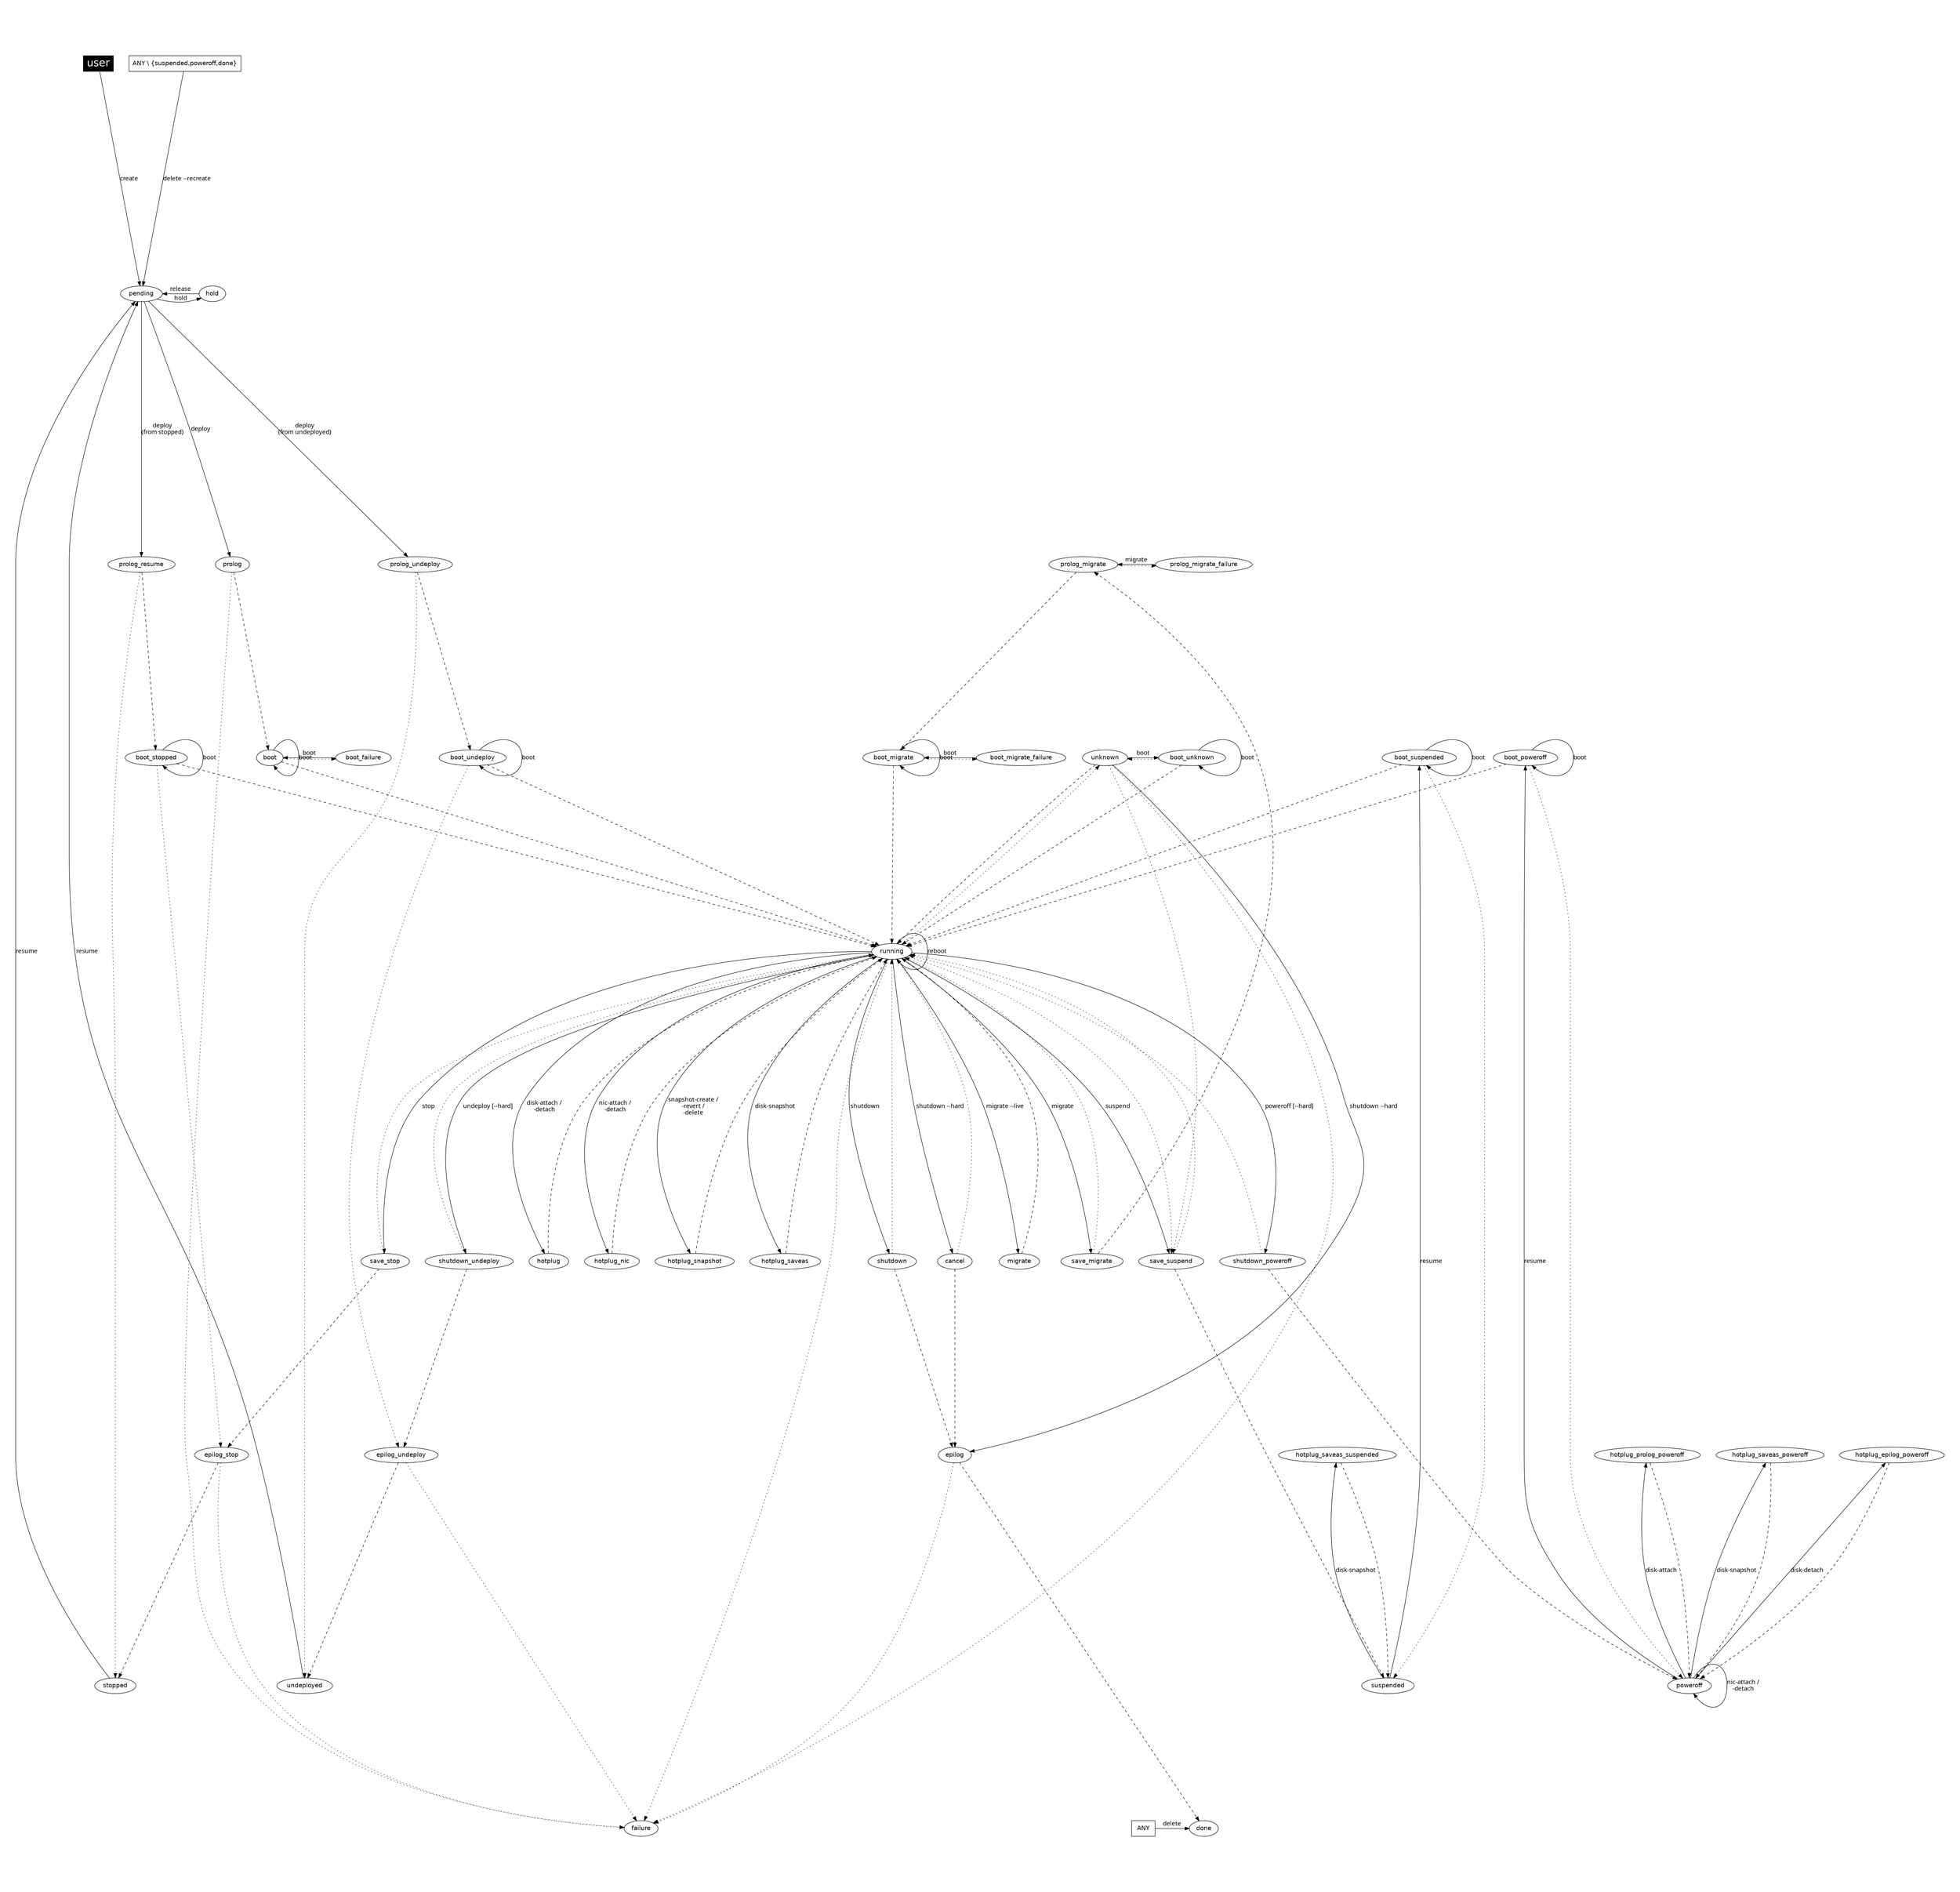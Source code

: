 

digraph OpenNebula {
    graph [
        nodesep=0.5,
        ratio=1,
        pad=0.5,
    ];

    node [fontname="Helvetica"];
    edge [fontname="Menlo"];

    user [
        fillcolor="black",
        style="filled", shape="box",
        fontcolor="white", fontsize= "24.0"];

    ANY [ shape="box" ];
    "ANY \\ {suspended,poweroff,done}" [ shape="box" ];

    subgraph { rank = min; user}
    subgraph { rank = same; boot; boot_stopped; boot_undeploy; boot_suspended; boot_unknown; boot_poweroff; boot_migrate; boot_failure; boot_migrate_failure; unknown; color="white"}
    subgraph { rank = same; pending; hold; color="white"}
    subgraph { rank = same; prolog; prolog_resume; prolog_migrate; prolog_migrate_failure; color="white" }
    subgraph { rank = same; hotplug_prolog_poweroff; hotplug_saveas_poweroff; hotplug_saveas_suspended; epilog_stop; epilog; epilog_undeploy; hotplug_epilog_poweroff; color="white" }
    subgraph { rank = same; suspended; stopped; undeployed; poweroff; color="white" }
    subgraph { rank = sink; done; failure; ANY; color="white" }

#   create
    user -> pending [label="create"];

#   deploy
    pending     -> prolog_resume [label="deploy\n(from stopped)"];
    prolog_resume -> boot_stopped [style="dashed"];

    pending         -> prolog_undeploy [label="deploy\n(from undeployed)"];
    prolog_undeploy -> boot_undeploy [style="dashed"];

    pending     -> prolog [label="deploy"];
    prolog      -> boot [style="dashed"];
    boot        -> running [style="dashed"];

#   shutdown
    running     -> shutdown [label="shutdown"];
    shutdown    -> epilog [style="dashed"];
    epilog      -> done [style="dashed"];

    shutdown    -> running [style="dotted"];

#   shutdown --hard
    running     -> cancel [label="shutdown --hard"];
    cancel      -> epilog [style="dashed"];
    cancel      -> running [style="dotted"];
    unknown     -> epilog [label="shutdown --hard"];

#   poweroff
    running             -> shutdown_poweroff [label="poweroff [--hard]"];
    shutdown_poweroff   -> poweroff [style="dashed"];

    shutdown_poweroff   -> running [style="dotted"];

#   livemigrate
    running     -> migrate [label="migrate --live"];
    migrate     -> running [style="dashed"];

#   migrate
    running         -> save_migrate [label="migrate"];
    save_migrate    -> prolog_migrate [style="dashed"];
    save_migrate    -> running [style="dotted"];
    prolog_migrate  -> boot_migrate [style="dashed"];
    boot_migrate    -> running [style="dashed"];

#   hold
    pending     -> hold [label="hold"];

#   release
    hold        -> pending [label="release"];

#   stop
    running     -> save_stop [label="stop"];
    save_stop   -> epilog_stop [style="dashed"];
    save_stop   -> running [style="dotted"];
    epilog_stop -> stopped [style="dashed"];

#   undeploy
    running             -> shutdown_undeploy [label="undeploy [--hard]"];
    shutdown_undeploy   -> epilog_undeploy [style="dashed"];
    shutdown_undeploy   -> running [style="dotted"];
    epilog_undeploy     -> undeployed [style="dashed"];

#   suspend
    running         -> save_suspend [label="suspend"];
    save_suspend    -> suspended [style="dashed"];
    save_suspend    -> running [style="dotted"];

#   resume
    stopped         -> pending [label="resume"];
    boot_stopped    -> running [style="dashed"];

    undeployed      -> pending [label="resume"];
    boot_undeploy   -> running [style="dashed"];

    suspended       -> boot_suspended [label="resume"];
    boot_suspended  -> running [style="dashed"];

    poweroff        -> boot_poweroff [label="resume"];
    boot_poweroff   -> running [style="dashed"];

#   delete
    ANY         -> done [label="delete"];

#   resubmit
    "ANY \\ {suspended,poweroff,done}" -> pending [label="delete --recreate"];

#   boot
    boot            -> boot [label="boot"];
    boot_suspended  -> boot_suspended [label="boot"];
    boot_stopped    -> boot_stopped [label="boot"];
    boot_poweroff   -> boot_poweroff [label="boot"];
    boot_undeploy   -> boot_undeploy [label="boot"];
    boot_migrate    -> boot_migrate [label="boot"];

    unknown         -> boot_unknown [label="boot"];
    boot_unknown    -> boot_unknown [label="boot"];
    boot_unknown    -> running [style="dashed"];

    boot_failure         -> boot [label="boot"];
    boot_migrate_failure -> boot_migrate [label="boot"];

#   reboot
    running     -> running [label="reboot"];

#   disk-attach
    running     -> hotplug [label="disk-attach /\n-detach"]
    hotplug     -> running [style="dashed"];

    poweroff                -> hotplug_prolog_poweroff [label="disk-attach"]
    hotplug_prolog_poweroff -> poweroff [style="dashed"];
    poweroff                -> hotplug_epilog_poweroff [label="disk-detach"]
    hotplug_epilog_poweroff -> poweroff [style="dashed"];

#   nic-attach
    running     -> hotplug_nic [label="nic-attach /\n-detach"]
    hotplug_nic -> running [style="dashed"];

    poweroff    -> poweroff [label="nic-attach /\n-detach"]

#   snapshot
    running             -> hotplug_snapshot [label="snapshot-create /\n-revert /\n-delete"]
    hotplug_snapshot    -> running [style="dashed"];

#   disk-snapshot
    running         -> hotplug_saveas [label="disk-snapshot"]
    hotplug_saveas  -> running [style="dashed"];

    poweroff                -> hotplug_saveas_poweroff [label="disk-snapshot"]
    hotplug_saveas_poweroff -> poweroff [style="dashed"];

    suspended                -> hotplug_saveas_suspended [label="disk-snapshot"]
    hotplug_saveas_suspended -> suspended [style="dashed"];

#   failures and misc.
    epilog_stop     -> failure [style="dotted"];
    epilog          -> failure [style="dotted"];
    epilog_undeploy -> failure [style="dotted"];

    prolog          -> failure [style="dotted"];

    prolog_migrate          -> prolog_migrate_failure [style="dotted"];
    prolog_migrate_failure  -> prolog_migrate [label="migrate"];

    prolog_resume   -> stopped [style="dotted"];
    prolog_undeploy -> undeployed [style="dotted"];

    boot            -> boot_failure [style="dotted"];
    boot_migrate    -> boot_migrate_failure [style="dotted"];
    boot_poweroff   -> poweroff [style="dotted"];
    boot_unknown    -> unknown [style="dotted"];
    boot_suspended  -> suspended [style="dotted"];
    boot_stopped    -> epilog_stop [style="dotted"];
    boot_undeploy   -> epilog_undeploy [style="dotted"];

    running -> failure [style="dotted"];
    unknown -> failure [style="dotted"];

    running -> save_suspend [style="dotted"];
    unknown -> save_suspend [style="dotted"];

    running -> unknown [style="dotted"];
    unknown -> running [style="dashed"];
}
